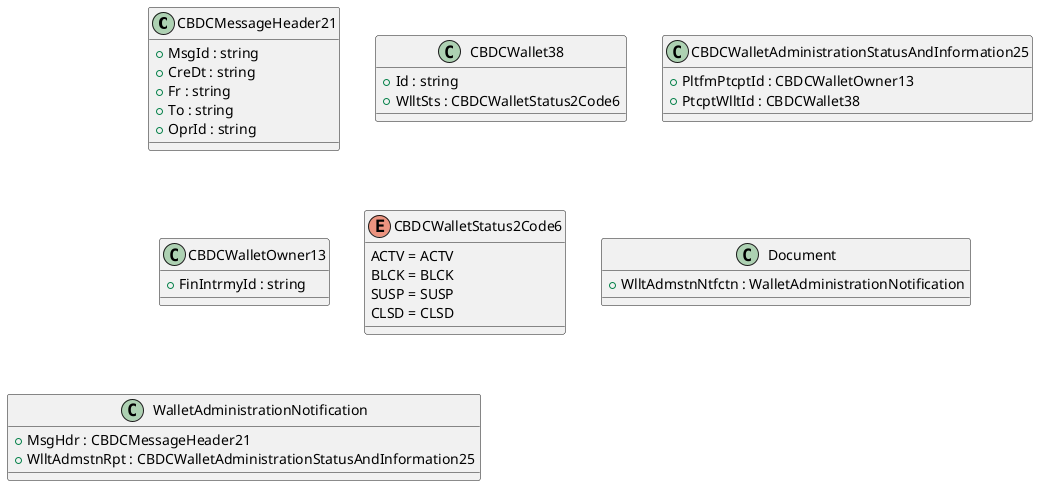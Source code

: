 @startuml

class CBDCMessageHeader21 {
    +MsgId : string
    +CreDt : string
    +Fr : string
    +To : string
    +OprId : string
}
class CBDCWallet38 {
    +Id : string
    +WlltSts : CBDCWalletStatus2Code6
}
class CBDCWalletAdministrationStatusAndInformation25 {
    +PltfmPtcptId : CBDCWalletOwner13
    +PtcptWlltId : CBDCWallet38
}
class CBDCWalletOwner13 {
    +FinIntrmyId : string
}
enum CBDCWalletStatus2Code6 {
    ACTV = ACTV
    BLCK = BLCK
    SUSP = SUSP
    CLSD = CLSD
}
class Document {
    +WlltAdmstnNtfctn : WalletAdministrationNotification
}
class WalletAdministrationNotification {
    +MsgHdr : CBDCMessageHeader21
    +WlltAdmstnRpt : CBDCWalletAdministrationStatusAndInformation25
}

@enduml
